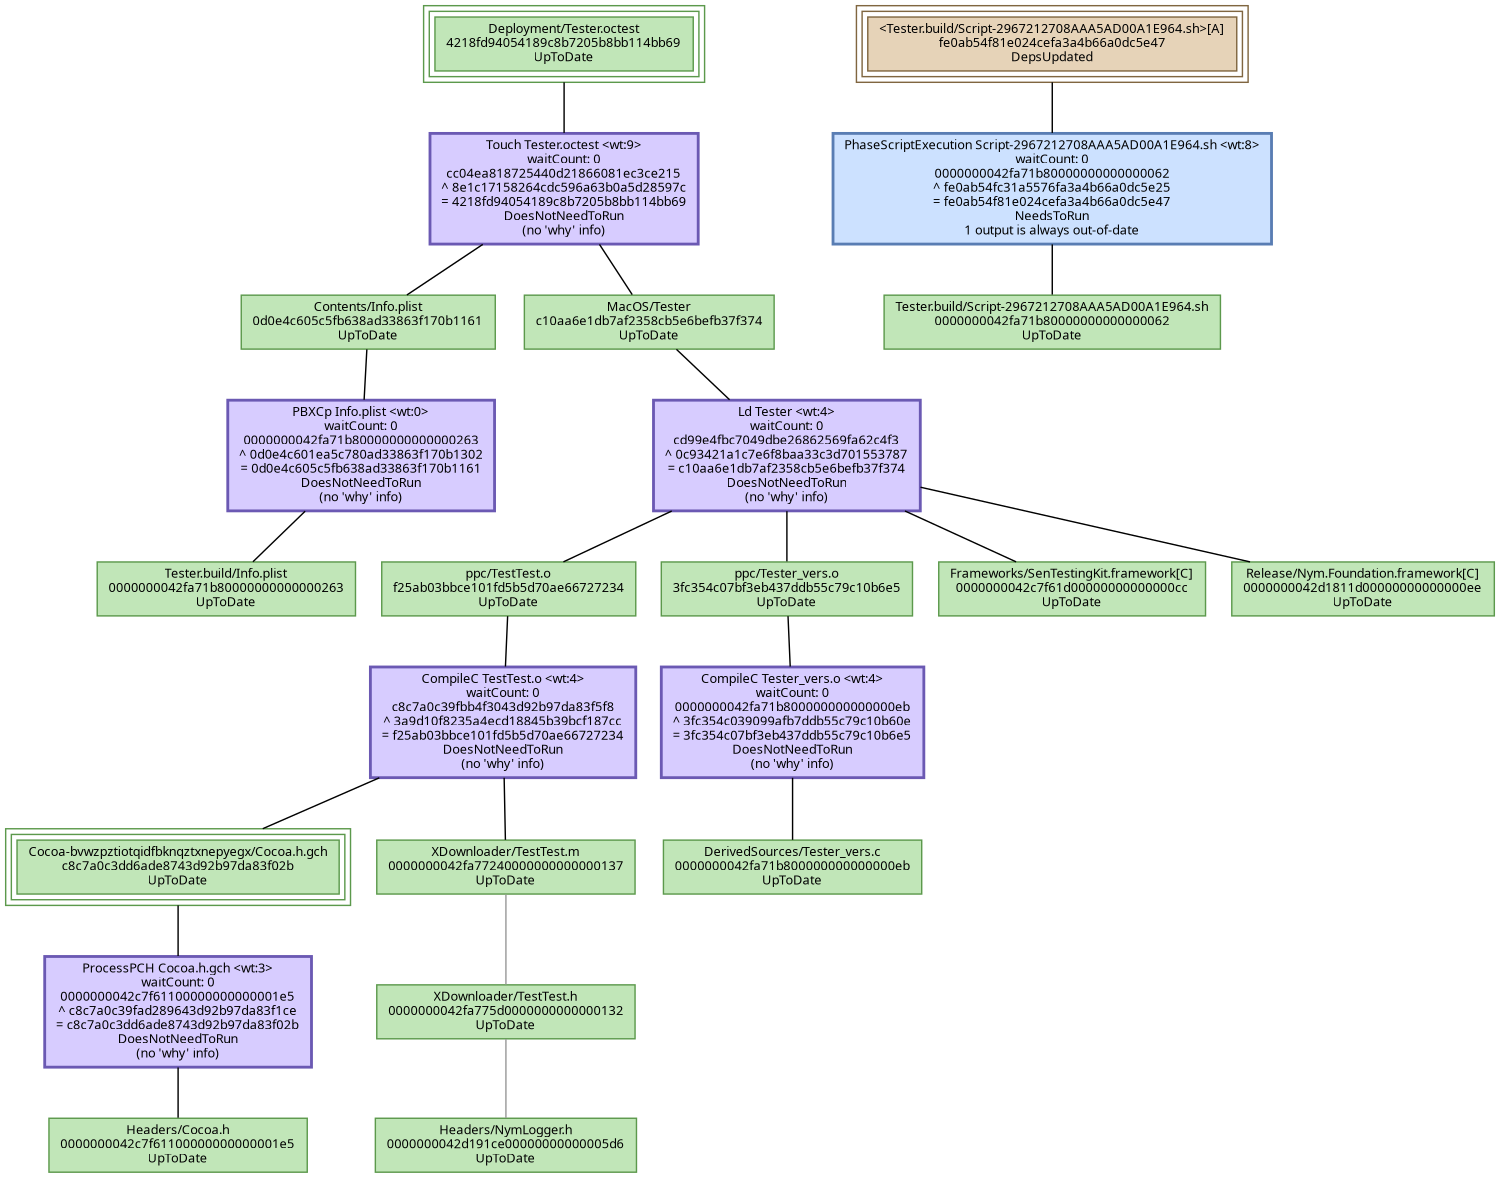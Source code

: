 digraph Tester {
   size = "10.000000,8.500000";
   concentrate = false;

   node [ shape = box, style = filled, color = "0.3 0.5 0.6", fillcolor = "0.3 0.2 0.9", fontname = "Monaco", fontsize = "9" ];
   n00001 [ label = "Deployment/Tester.octest\n4218fd94054189c8b7205b8bb114bb69\nUpToDate", peripheries = 3 ];
   n00002 [ label = "Contents/Info.plist\n0d0e4c605c5fb638ad33863f170b1161\nUpToDate" ];
   n00003 [ label = "Tester.build/Info.plist\n0000000042fa71b80000000000000263\nUpToDate" ];
   n00004 [ label = "ppc/TestTest.o\nf25ab03bbce101fd5b5d70ae66727234\nUpToDate" ];
   n00005 [ label = "Headers/Cocoa.h\n0000000042c7f61100000000000001e5\nUpToDate" ];
   n00006 [ label = "Cocoa-bvwzpztiotqidfbknqztxnepyegx/Cocoa.h.gch\nc8c7a0c3dd6ade8743d92b97da83f02b\nUpToDate", peripheries = 3 ];
   n00007 [ label = "XDownloader/TestTest.m\n0000000042fa77240000000000000137\nUpToDate" ];
   n00008 [ label = "ppc/Tester_vers.o\n3fc354c07bf3eb437ddb55c79c10b6e5\nUpToDate" ];
   n00009 [ label = "DerivedSources/Tester_vers.c\n0000000042fa71b800000000000000eb\nUpToDate" ];
   n00010 [ label = "MacOS/Tester\nc10aa6e1db7af2358cb5e6befb37f374\nUpToDate" ];
   n00011 [ label = "Frameworks/SenTestingKit.framework[C]\n0000000042c7f61d00000000000000cc\nUpToDate" ];
   n00012 [ label = "Release/Nym.Foundation.framework[C]\n0000000042d1811d00000000000000ee\nUpToDate" ];
   n00013 [ label = "<Tester.build/Script-2967212708AAA5AD00A1E964.sh>[A]\nfe0ab54f81e024cefa3a4b66a0dc5e47\nDepsUpdated", color = "0.1 0.5 0.5", fillcolor = "0.1 0.2 0.9", peripheries = 3 ];
   n00014 [ label = "Tester.build/Script-2967212708AAA5AD00A1E964.sh\n0000000042fa71b80000000000000062\nUpToDate" ];
   n00015 [ label = "XDownloader/TestTest.h\n0000000042fa775d0000000000000132\nUpToDate" ];
   n00016 [ label = "Headers/NymLogger.h\n0000000042d191ce00000000000005d6\nUpToDate" ];

   node [ shape = box, style = "filled,bold", color = "0.7 0.5 0.7", fillcolor = "0.7 0.2 1.0", fontname = "Monaco", fontsize = "9" ];
   c00001 [ label = "PBXCp Info.plist <wt:0>\nwaitCount: 0\n0000000042fa71b80000000000000263\n^ 0d0e4c601ea5c780ad33863f170b1302\n= 0d0e4c605c5fb638ad33863f170b1161\nDoesNotNeedToRun\n(no 'why' info)" ];
   c00002 [ label = "CompileC TestTest.o <wt:4>\nwaitCount: 0\nc8c7a0c39fbb4f3043d92b97da83f5f8\n^ 3a9d10f8235a4ecd18845b39bcf187cc\n= f25ab03bbce101fd5b5d70ae66727234\nDoesNotNeedToRun\n(no 'why' info)" ];
   c00003 [ label = "ProcessPCH Cocoa.h.gch <wt:3>\nwaitCount: 0\n0000000042c7f61100000000000001e5\n^ c8c7a0c39fad289643d92b97da83f1ce\n= c8c7a0c3dd6ade8743d92b97da83f02b\nDoesNotNeedToRun\n(no 'why' info)" ];
   c00004 [ label = "CompileC Tester_vers.o <wt:4>\nwaitCount: 0\n0000000042fa71b800000000000000eb\n^ 3fc354c039099afb7ddb55c79c10b60e\n= 3fc354c07bf3eb437ddb55c79c10b6e5\nDoesNotNeedToRun\n(no 'why' info)" ];
   c00005 [ label = "Ld Tester <wt:4>\nwaitCount: 0\ncd99e4fbc7049dbe26862569fa62c4f3\n^ 0c93421a1c7e6f8baa33c3d701553787\n= c10aa6e1db7af2358cb5e6befb37f374\nDoesNotNeedToRun\n(no 'why' info)" ];
   c00006 [ label = "PhaseScriptExecution Script-2967212708AAA5AD00A1E964.sh <wt:8>\nwaitCount: 0\n0000000042fa71b80000000000000062\n^ fe0ab54fc31a5576fa3a4b66a0dc5e25\n= fe0ab54f81e024cefa3a4b66a0dc5e47\nNeedsToRun\n1 output is always out-of-date", color = "0.6 0.5 0.7", fillcolor = "0.6 0.2 1.0" ];
   c00007 [ label = "Touch Tester.octest <wt:9>\nwaitCount: 0\ncc04ea818725440d21866081ec3ce215\n^ 8e1c17158264cdc596a63b0a5d28597c\n= 4218fd94054189c8b7205b8bb114bb69\nDoesNotNeedToRun\n(no 'why' info)" ];

   edge [ style = solid, color = black, arrowhead = none, arrowtail = normal ];
   n00001 -> { c00007 };
   n00002 -> { c00001 };
   n00004 -> { c00002 };
   n00006 -> { c00003 };
   n00008 -> { c00004 };
   n00010 -> { c00005 };
   n00013 -> { c00006 };
   c00001 -> { n00003 };
   c00002 -> { n00006 n00007 };
   c00003 -> { n00005 };
   c00004 -> { n00009 };
   c00005 -> { n00004 n00008 n00011 n00012 };
   c00006 -> { n00014 };
   c00007 -> { n00002 n00010 };

   edge [ style = solid, color = gray60, arrowhead = none, arrowtail = normal ];
   n00007 -> { n00015 };
   n00015 -> { n00016 };
}

